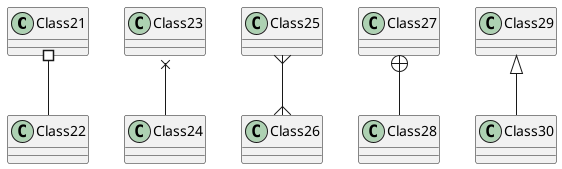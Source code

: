 @startuml "Relations extra"
Class21 #-- Class22
Class23 x-- Class24
Class25 }--{ Class26
Class27 +-- Class28
Class29 ^-- Class30
@enduml

